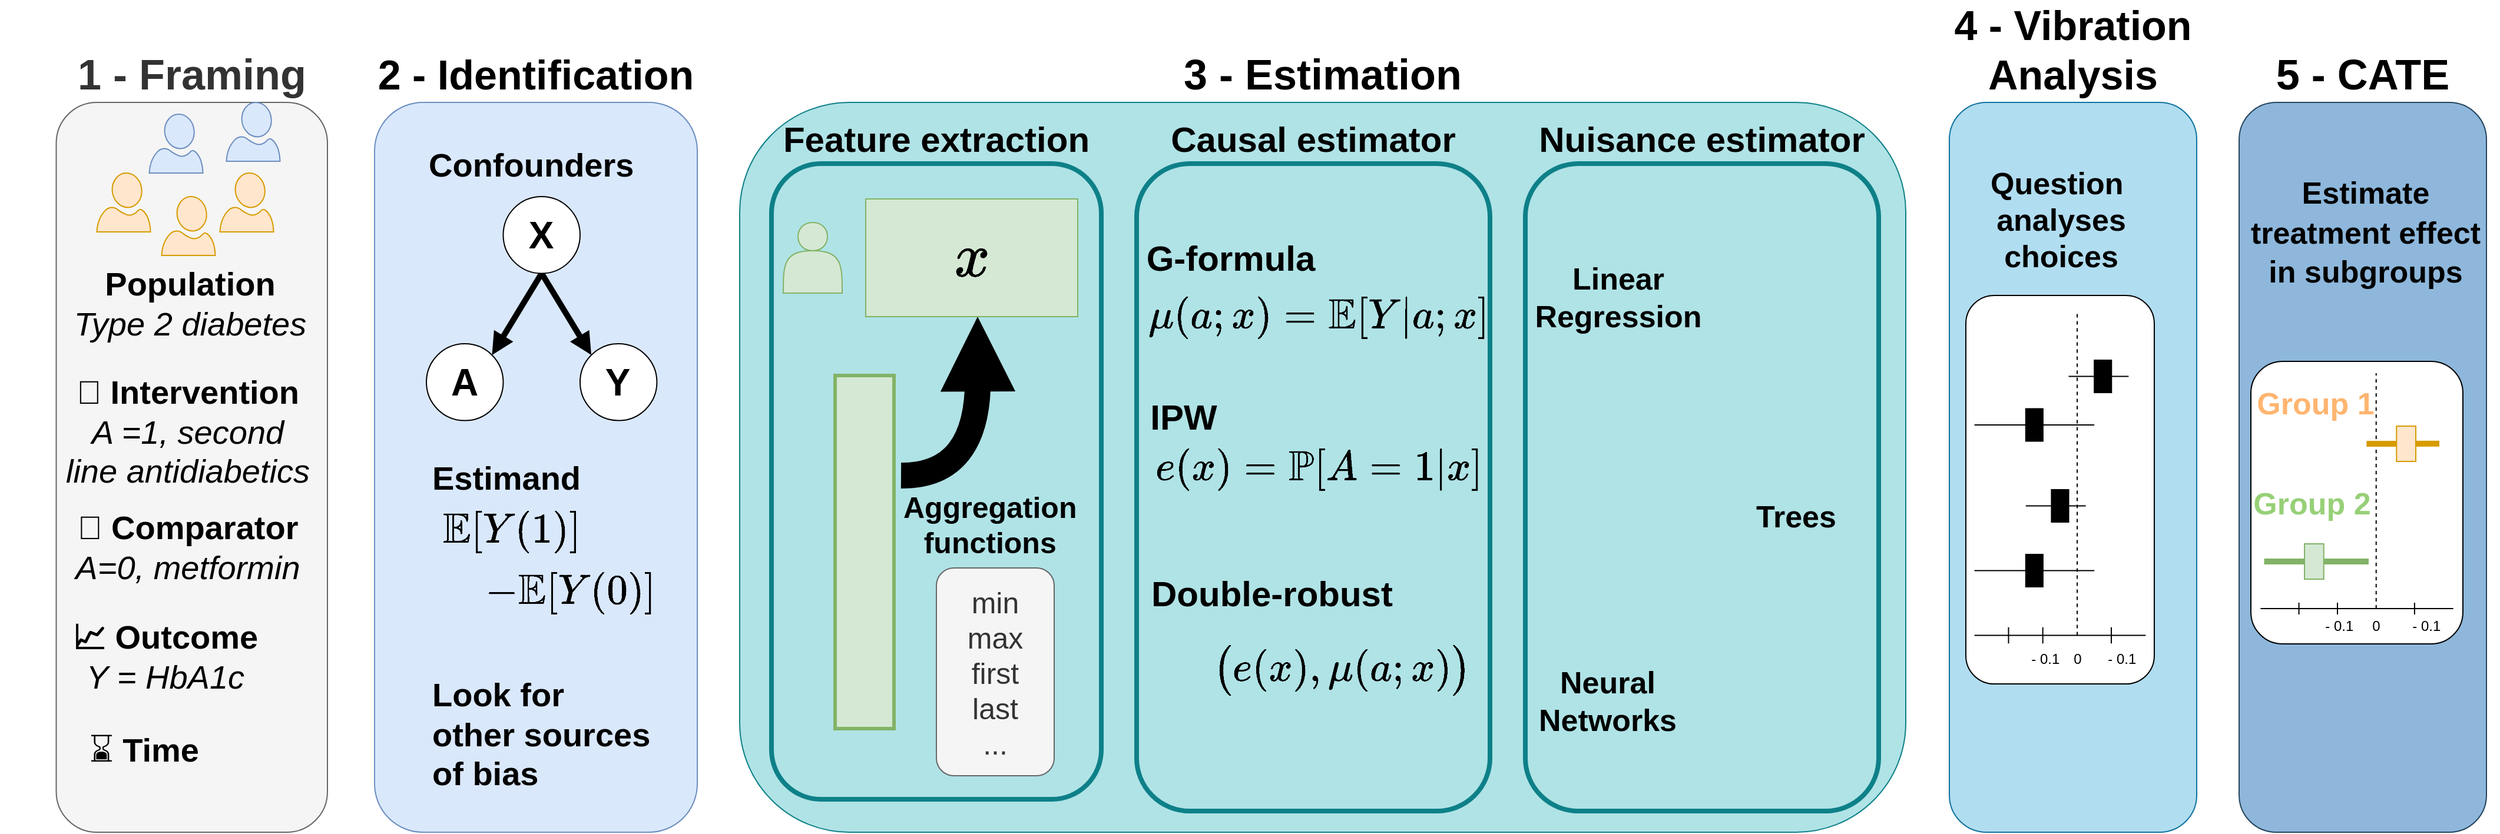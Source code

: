 <mxfile version="21.6.5" type="device">
  <diagram name="Page-1" id="bd83a815-5ea8-2e97-e5ec-87c9f400f2fa">
    <mxGraphModel dx="4929.5" dy="1844" grid="1" gridSize="10" guides="1" tooltips="1" connect="1" arrows="1" fold="1" page="1" pageScale="1.5" pageWidth="1169" pageHeight="826" background="none" math="1" shadow="0">
      <root>
        <mxCell id="0" style=";html=1;" />
        <mxCell id="1" style=";html=1;" parent="0" />
        <mxCell id="7A7Ont4KWelb-mQZ-whx-98" value="&lt;font style=&quot;font-size: 35px;&quot;&gt;2 - Identification&lt;/font&gt;" style="rounded=1;whiteSpace=wrap;html=1;fillColor=#dae8fc;strokeColor=#6c8ebf;fontSize=35;fontStyle=1;verticalAlign=bottom;labelPosition=center;verticalLabelPosition=top;align=center;" parent="1" vertex="1">
          <mxGeometry x="203" y="160" width="274" height="620" as="geometry" />
        </mxCell>
        <mxCell id="7A7Ont4KWelb-mQZ-whx-1" value="&lt;b style=&quot;font-size: 36px;&quot;&gt;3 - Estimation&lt;/b&gt;" style="rounded=1;whiteSpace=wrap;html=1;fillColor=#b0e3e6;strokeColor=#0e8088;fontSize=36;labelPosition=center;verticalLabelPosition=top;align=center;verticalAlign=bottom;spacingLeft=0;" parent="1" vertex="1">
          <mxGeometry x="513" y="160" width="990" height="620" as="geometry" />
        </mxCell>
        <mxCell id="UJCGpMKkWv5VHLOaRZoO-3" value="&lt;font style=&quot;font-size: 30px;&quot;&gt;Feature extraction&lt;br&gt;&lt;/font&gt;" style="rounded=1;whiteSpace=wrap;html=1;verticalAlign=bottom;labelPosition=center;verticalLabelPosition=top;align=center;fillColor=#b0e3e6;strokeColor=#0e8088;strokeWidth=4;fontStyle=1" parent="1" vertex="1">
          <mxGeometry x="540" y="212" width="280" height="540" as="geometry" />
        </mxCell>
        <mxCell id="UJCGpMKkWv5VHLOaRZoO-26" style="edgeStyle=orthogonalEdgeStyle;rounded=0;orthogonalLoop=1;jettySize=auto;html=1;exitX=1;exitY=0.25;exitDx=0;exitDy=0;fontSize=15;fontColor=#000000;entryX=1;entryY=0.5;entryDx=0;entryDy=0;curved=1;strokeWidth=22;endArrow=block;endFill=1;" parent="1" edge="1">
          <mxGeometry relative="1" as="geometry">
            <mxPoint x="650.0" y="477" as="sourcePoint" />
            <mxPoint x="715" y="342" as="targetPoint" />
          </mxGeometry>
        </mxCell>
        <mxCell id="UJCGpMKkWv5VHLOaRZoO-20" value="" style="rounded=0;whiteSpace=wrap;html=1;sketch=0;fontSize=15;fillColor=#d5e8d4;strokeColor=#82b366;strokeWidth=3;" parent="1" vertex="1">
          <mxGeometry x="594" y="392" width="50" height="300" as="geometry" />
        </mxCell>
        <mxCell id="UJCGpMKkWv5VHLOaRZoO-27" value="" style="shape=actor;whiteSpace=wrap;html=1;sketch=0;fontSize=15;fillColor=#d5e8d4;strokeColor=#82b366;" parent="1" vertex="1">
          <mxGeometry x="550" y="262" width="50" height="60" as="geometry" />
        </mxCell>
        <mxCell id="UJCGpMKkWv5VHLOaRZoO-28" value="" style="shape=image;html=1;verticalAlign=top;verticalLabelPosition=bottom;labelBackgroundColor=#ffffff;imageAspect=0;aspect=fixed;image=https://cdn4.iconfinder.com/data/icons/developer-set-3/128/sc1-128.png;sketch=0;strokeColor=default;strokeWidth=3;fontSize=15;fontColor=#000000;fillColor=#7EA6E0;" parent="1" vertex="1">
          <mxGeometry x="500" y="388" width="133" height="133" as="geometry" />
        </mxCell>
        <mxCell id="UJCGpMKkWv5VHLOaRZoO-34" value="Causal estimator" style="rounded=1;whiteSpace=wrap;html=1;verticalAlign=bottom;labelPosition=center;verticalLabelPosition=top;align=center;fillColor=#b0e3e6;strokeColor=#0e8088;fontSize=30;strokeWidth=4;fontStyle=1" parent="1" vertex="1">
          <mxGeometry x="850" y="212" width="300" height="550" as="geometry" />
        </mxCell>
        <mxCell id="JQVkvr5YXo8bN9fTYGfa-1" value="`x`" style="text;html=1;strokeColor=#82b366;fillColor=#d5e8d4;align=center;verticalAlign=middle;whiteSpace=wrap;rounded=0;sketch=0;strokeWidth=1;fontSize=45;" parent="1" vertex="1">
          <mxGeometry x="620" y="242" width="180" height="100" as="geometry" />
        </mxCell>
        <mxCell id="JQVkvr5YXo8bN9fTYGfa-2" value="$$e(x)=\mathbb{P}[A=1|x]$$" style="text;html=1;strokeColor=none;fillColor=none;align=center;verticalAlign=middle;whiteSpace=wrap;rounded=0;sketch=0;strokeWidth=1;fontSize=30;fontColor=#000000;" parent="1" vertex="1">
          <mxGeometry x="850" y="421" width="310" height="100" as="geometry" />
        </mxCell>
        <mxCell id="JQVkvr5YXo8bN9fTYGfa-8" value="Double-robust" style="text;html=1;strokeColor=none;fillColor=none;align=center;verticalAlign=middle;whiteSpace=wrap;rounded=0;fontSize=30;fontStyle=1" parent="1" vertex="1">
          <mxGeometry x="800" y="562" width="330" height="30" as="geometry" />
        </mxCell>
        <mxCell id="JQVkvr5YXo8bN9fTYGfa-9" value="IPW" style="text;html=1;strokeColor=none;fillColor=none;align=center;verticalAlign=middle;whiteSpace=wrap;rounded=0;fontSize=30;fontStyle=1" parent="1" vertex="1">
          <mxGeometry x="800" y="412" width="180" height="30" as="geometry" />
        </mxCell>
        <mxCell id="JQVkvr5YXo8bN9fTYGfa-10" value="$$\big(e(x), \mu(a;x)\big)$$" style="text;html=1;strokeColor=none;fillColor=none;align=center;verticalAlign=middle;whiteSpace=wrap;rounded=0;sketch=0;strokeWidth=1;fontSize=30;fontColor=#000000;" parent="1" vertex="1">
          <mxGeometry x="799" y="592" width="450" height="100" as="geometry" />
        </mxCell>
        <mxCell id="JQVkvr5YXo8bN9fTYGfa-13" value="Nuisance estimator" style="rounded=1;whiteSpace=wrap;html=1;verticalAlign=bottom;labelPosition=center;verticalLabelPosition=top;align=center;fillColor=#b0e3e6;strokeColor=#0e8088;fontSize=30;strokeWidth=4;fontStyle=1" parent="1" vertex="1">
          <mxGeometry x="1180" y="212" width="300" height="550" as="geometry" />
        </mxCell>
        <mxCell id="JQVkvr5YXo8bN9fTYGfa-19" value="" style="shape=image;imageAspect=0;aspect=fixed;verticalLabelPosition=bottom;verticalAlign=top;fontSize=30;image=https://external-content.duckduckgo.com/iu/?u=https%3A%2F%2Fcdn0.iconfinder.com%2Fdata%2Ficons%2Fpresentation-graphs-vol-2%2F48%2Fv-35-512.png&amp;f=1&amp;nofb=1;" parent="1" vertex="1">
          <mxGeometry x="1310" y="241" width="180" height="180" as="geometry" />
        </mxCell>
        <mxCell id="JQVkvr5YXo8bN9fTYGfa-20" value="" style="shape=image;imageAspect=0;aspect=fixed;verticalLabelPosition=bottom;verticalAlign=top;fontSize=30;image=https://external-content.duckduckgo.com/iu/?u=https%3A%2F%2Ficons.veryicon.com%2Fpng%2Fo%2Fmiscellaneous%2Fcolor-work-icon%2Fartificial-neural-network.png&amp;f=1&amp;nofb=1;" parent="1" vertex="1">
          <mxGeometry x="1315" y="592" width="162" height="162" as="geometry" />
        </mxCell>
        <mxCell id="JQVkvr5YXo8bN9fTYGfa-22" value="" style="shape=image;verticalLabelPosition=bottom;labelBackgroundColor=default;verticalAlign=top;aspect=fixed;imageAspect=0;image=https://static.thenounproject.com/png/961660-200.png;" parent="1" vertex="1">
          <mxGeometry x="1190" y="412" width="172.5" height="172.5" as="geometry" />
        </mxCell>
        <mxCell id="0Q4zFY5bsi0acfPpEXqV-4" value="$$\mu(a;x)=\mathbb{E}[Y|a;x]$$" style="text;html=1;strokeColor=none;fillColor=none;align=center;verticalAlign=middle;whiteSpace=wrap;rounded=0;sketch=0;strokeWidth=1;fontSize=30;fontColor=#000000;" parent="1" vertex="1">
          <mxGeometry x="850" y="292" width="310" height="100" as="geometry" />
        </mxCell>
        <mxCell id="JQVkvr5YXo8bN9fTYGfa-6" value="G-formula" style="text;html=1;strokeColor=none;fillColor=none;align=center;verticalAlign=middle;whiteSpace=wrap;rounded=0;fontSize=30;fontStyle=1" parent="1" vertex="1">
          <mxGeometry x="840" y="277" width="180" height="30" as="geometry" />
        </mxCell>
        <mxCell id="7A7Ont4KWelb-mQZ-whx-2" value="&lt;font style=&quot;font-size: 26px;&quot;&gt;&lt;span style=&quot;font-size: 26px;&quot;&gt;Linear Regression&lt;/span&gt;&lt;/font&gt;" style="text;html=1;strokeColor=none;fillColor=none;align=center;verticalAlign=middle;whiteSpace=wrap;rounded=0;fontSize=26;fontStyle=1" parent="1" vertex="1">
          <mxGeometry x="1174" y="279" width="170" height="93" as="geometry" />
        </mxCell>
        <mxCell id="7A7Ont4KWelb-mQZ-whx-4" value="&lt;span style=&quot;font-size: 26px;&quot;&gt;Tree&lt;/span&gt;s" style="text;html=1;strokeColor=none;fillColor=none;align=center;verticalAlign=middle;whiteSpace=wrap;rounded=0;fontSize=26;fontStyle=1" parent="1" vertex="1">
          <mxGeometry x="1360" y="483.5" width="100" height="57.5" as="geometry" />
        </mxCell>
        <mxCell id="7A7Ont4KWelb-mQZ-whx-5" value="Neural Networks" style="text;html=1;strokeColor=none;fillColor=none;align=center;verticalAlign=middle;whiteSpace=wrap;rounded=0;fontSize=26;fontStyle=1" parent="1" vertex="1">
          <mxGeometry x="1165" y="622" width="170" height="93" as="geometry" />
        </mxCell>
        <mxCell id="7A7Ont4KWelb-mQZ-whx-83" value="" style="group" parent="1" vertex="1" connectable="0">
          <mxGeometry x="-60.25" y="110" width="303.25" height="670" as="geometry" />
        </mxCell>
        <mxCell id="7A7Ont4KWelb-mQZ-whx-6" value="1 - Framing" style="rounded=1;whiteSpace=wrap;html=1;fillColor=#f5f5f5;strokeColor=#666666;fontSize=36;fontStyle=1;fontColor=#333333;verticalAlign=bottom;horizontal=1;labelPosition=center;verticalLabelPosition=top;align=center;" parent="7A7Ont4KWelb-mQZ-whx-83" vertex="1">
          <mxGeometry x="-7" y="50" width="230.25" height="620" as="geometry" />
        </mxCell>
        <mxCell id="7A7Ont4KWelb-mQZ-whx-65" value="&lt;font&gt;💊 &lt;b&gt;Comparator &lt;/b&gt;&lt;i&gt;&lt;br&gt;&lt;/i&gt;&lt;/font&gt;&lt;i&gt;A=0, metformin&lt;/i&gt;" style="text;html=1;strokeColor=none;fillColor=none;align=center;verticalAlign=middle;whiteSpace=wrap;rounded=0;fontSize=28;fontColor=#000000;" parent="7A7Ont4KWelb-mQZ-whx-83" vertex="1">
          <mxGeometry x="-7.75" y="379" width="224.75" height="97" as="geometry" />
        </mxCell>
        <mxCell id="7A7Ont4KWelb-mQZ-whx-67" value="&lt;font style=&quot;font-size: 28px;&quot; color=&quot;#000000&quot;&gt;&lt;b style=&quot;font-size: 28px;&quot;&gt;📈 &lt;/b&gt;&lt;/font&gt;&lt;font style=&quot;font-size: 28px;&quot; color=&quot;#000000&quot;&gt;&lt;b style=&quot;font-size: 28px;&quot;&gt;Outcome&lt;/b&gt;&lt;/font&gt;&lt;font color=&quot;#000000&quot;&gt;&lt;br&gt;&lt;i&gt;Y = HbA1c&lt;/i&gt;&lt;/font&gt;" style="text;html=1;strokeColor=none;fillColor=none;align=center;verticalAlign=middle;whiteSpace=wrap;rounded=0;fontSize=28;fontColor=#B5739D;" parent="7A7Ont4KWelb-mQZ-whx-83" vertex="1">
          <mxGeometry x="-35.75" y="484" width="243" height="74" as="geometry" />
        </mxCell>
        <mxCell id="7A7Ont4KWelb-mQZ-whx-68" value="&lt;font&gt;💊 &lt;font style=&quot;font-size: 28px;&quot;&gt;&lt;b style=&quot;font-size: 28px;&quot;&gt;Intervention&lt;/b&gt;&lt;/font&gt;&lt;/font&gt;&lt;br&gt;&lt;i&gt;A =1, &lt;/i&gt;&lt;i&gt;second line antidiabetics&lt;/i&gt;" style="text;html=1;strokeColor=none;fillColor=none;align=center;verticalAlign=middle;whiteSpace=wrap;rounded=0;fontSize=28;fontColor=#000000;" parent="7A7Ont4KWelb-mQZ-whx-83" vertex="1">
          <mxGeometry x="-0.75" y="299" width="210.75" height="61" as="geometry" />
        </mxCell>
        <mxCell id="7A7Ont4KWelb-mQZ-whx-71" value="⌛ &lt;font style=&quot;font-size: 28px;&quot;&gt;&lt;b style=&quot;font-size: 28px;&quot;&gt;Time&lt;/b&gt;&lt;/font&gt;" style="text;html=1;strokeColor=none;fillColor=none;align=center;verticalAlign=middle;whiteSpace=wrap;rounded=0;fontSize=28;fontColor=#000000;" parent="7A7Ont4KWelb-mQZ-whx-83" vertex="1">
          <mxGeometry x="-54" y="585" width="243" height="30" as="geometry" />
        </mxCell>
        <mxCell id="7A7Ont4KWelb-mQZ-whx-82" value="" style="group" parent="7A7Ont4KWelb-mQZ-whx-83" vertex="1" connectable="0">
          <mxGeometry x="27.5" y="50" width="155.5" height="130" as="geometry" />
        </mxCell>
        <mxCell id="7A7Ont4KWelb-mQZ-whx-77" value="" style="verticalLabelPosition=bottom;html=1;verticalAlign=top;align=center;strokeColor=#6c8ebf;fillColor=#dae8fc;shape=mxgraph.azure.user;" parent="7A7Ont4KWelb-mQZ-whx-82" vertex="1">
          <mxGeometry x="44.5" y="10" width="45.5" height="50" as="geometry" />
        </mxCell>
        <mxCell id="7A7Ont4KWelb-mQZ-whx-78" value="" style="verticalLabelPosition=bottom;html=1;verticalAlign=top;align=center;strokeColor=#d79b00;fillColor=#ffe6cc;shape=mxgraph.azure.user;" parent="7A7Ont4KWelb-mQZ-whx-82" vertex="1">
          <mxGeometry y="60" width="45.5" height="50" as="geometry" />
        </mxCell>
        <mxCell id="7A7Ont4KWelb-mQZ-whx-79" value="" style="verticalLabelPosition=bottom;html=1;verticalAlign=top;align=center;strokeColor=#d79b00;fillColor=#ffe6cc;shape=mxgraph.azure.user;" parent="7A7Ont4KWelb-mQZ-whx-82" vertex="1">
          <mxGeometry x="55" y="80" width="45.5" height="50" as="geometry" />
        </mxCell>
        <mxCell id="7A7Ont4KWelb-mQZ-whx-80" value="" style="verticalLabelPosition=bottom;html=1;verticalAlign=top;align=center;strokeColor=#d79b00;fillColor=#ffe6cc;shape=mxgraph.azure.user;" parent="7A7Ont4KWelb-mQZ-whx-82" vertex="1">
          <mxGeometry x="104.5" y="60" width="45.5" height="50" as="geometry" />
        </mxCell>
        <mxCell id="7A7Ont4KWelb-mQZ-whx-81" value="" style="verticalLabelPosition=bottom;html=1;verticalAlign=top;align=center;strokeColor=#6c8ebf;fillColor=#dae8fc;shape=mxgraph.azure.user;" parent="7A7Ont4KWelb-mQZ-whx-82" vertex="1">
          <mxGeometry x="110" width="45.5" height="50" as="geometry" />
        </mxCell>
        <mxCell id="7A7Ont4KWelb-mQZ-whx-84" value="&lt;font&gt;&lt;b&gt;Population&lt;/b&gt;&lt;/font&gt;&lt;br&gt;&lt;i&gt;Type 2 diabetes&lt;/i&gt;" style="text;html=1;strokeColor=none;fillColor=none;align=center;verticalAlign=middle;whiteSpace=wrap;rounded=0;fontSize=28;fontColor=#000000;" parent="7A7Ont4KWelb-mQZ-whx-83" vertex="1">
          <mxGeometry x="-14.75" y="190" width="243" height="61" as="geometry" />
        </mxCell>
        <mxCell id="7A7Ont4KWelb-mQZ-whx-100" value="" style="group" parent="1" vertex="1" connectable="0">
          <mxGeometry x="247.0" y="240" width="195.71" height="190.28" as="geometry" />
        </mxCell>
        <mxCell id="7A7Ont4KWelb-mQZ-whx-17" value="A" style="ellipse;whiteSpace=wrap;html=1;fontSize=32;fontStyle=1" parent="7A7Ont4KWelb-mQZ-whx-100" vertex="1">
          <mxGeometry y="125.041" width="65.237" height="65.239" as="geometry" />
        </mxCell>
        <mxCell id="7A7Ont4KWelb-mQZ-whx-20" value="Y" style="ellipse;whiteSpace=wrap;html=1;fontSize=32;fontStyle=1" parent="7A7Ont4KWelb-mQZ-whx-100" vertex="1">
          <mxGeometry x="130.473" y="125.041" width="65.237" height="65.239" as="geometry" />
        </mxCell>
        <mxCell id="7A7Ont4KWelb-mQZ-whx-22" style="rounded=0;orthogonalLoop=1;jettySize=auto;html=1;exitX=0.5;exitY=1;exitDx=0;exitDy=0;entryX=1;entryY=0;entryDx=0;entryDy=0;strokeWidth=5;endArrow=block;endFill=1;" parent="7A7Ont4KWelb-mQZ-whx-100" source="7A7Ont4KWelb-mQZ-whx-21" target="7A7Ont4KWelb-mQZ-whx-17" edge="1">
          <mxGeometry relative="1" as="geometry" />
        </mxCell>
        <mxCell id="7A7Ont4KWelb-mQZ-whx-24" style="rounded=0;orthogonalLoop=1;jettySize=auto;html=1;exitX=0.5;exitY=1;exitDx=0;exitDy=0;entryX=0;entryY=0;entryDx=0;entryDy=0;endArrow=block;endFill=1;strokeWidth=5;" parent="7A7Ont4KWelb-mQZ-whx-100" source="7A7Ont4KWelb-mQZ-whx-21" target="7A7Ont4KWelb-mQZ-whx-20" edge="1">
          <mxGeometry relative="1" as="geometry" />
        </mxCell>
        <mxCell id="7A7Ont4KWelb-mQZ-whx-21" value="X" style="ellipse;whiteSpace=wrap;html=1;fontSize=32;fontStyle=1" parent="7A7Ont4KWelb-mQZ-whx-100" vertex="1">
          <mxGeometry x="65.237" width="65.237" height="65.239" as="geometry" />
        </mxCell>
        <mxCell id="7A7Ont4KWelb-mQZ-whx-101" value="" style="group" parent="1" vertex="1" connectable="0">
          <mxGeometry x="209" y="511" width="240" height="250" as="geometry" />
        </mxCell>
        <mxCell id="7A7Ont4KWelb-mQZ-whx-26" value="$$\mathbb{E}[Y(1)]$$" style="text;html=1;strokeColor=none;fillColor=none;align=center;verticalAlign=middle;whiteSpace=wrap;rounded=0;sketch=0;strokeWidth=1;fontSize=30;fontColor=#000000;" parent="7A7Ont4KWelb-mQZ-whx-101" vertex="1">
          <mxGeometry x="31" y="-40" width="160" height="105" as="geometry" />
        </mxCell>
        <mxCell id="7A7Ont4KWelb-mQZ-whx-99" value="$$- \mathbb{E}[Y(0)]$$" style="text;html=1;strokeColor=none;fillColor=none;align=center;verticalAlign=middle;whiteSpace=wrap;rounded=0;sketch=0;strokeWidth=1;fontSize=30;fontColor=#000000;" parent="7A7Ont4KWelb-mQZ-whx-101" vertex="1">
          <mxGeometry x="80" y="12.5" width="160" height="105" as="geometry" />
        </mxCell>
        <mxCell id="CV9kcK9nF445CTVKKeTw-3" value="&lt;b&gt;Estimand&lt;/b&gt;" style="text;whiteSpace=wrap;html=1;fontSize=28;" parent="7A7Ont4KWelb-mQZ-whx-101" vertex="1">
          <mxGeometry x="41" y="-55" width="140" height="40" as="geometry" />
        </mxCell>
        <mxCell id="SahqUx1cHa1N3F9CKj1D-2" value="&lt;b&gt;Look for other sources of bias&lt;br&gt;&lt;/b&gt;" style="text;whiteSpace=wrap;html=1;fontSize=28;" parent="7A7Ont4KWelb-mQZ-whx-101" vertex="1">
          <mxGeometry x="41" y="129" width="189" height="121" as="geometry" />
        </mxCell>
        <mxCell id="7A7Ont4KWelb-mQZ-whx-103" value="4 - Vibration&lt;br style=&quot;font-size: 35px;&quot;&gt;Analysis" style="rounded=1;whiteSpace=wrap;html=1;fillColor=#b1ddf0;strokeColor=#10739e;fontSize=35;fontStyle=1;verticalAlign=bottom;labelPosition=center;verticalLabelPosition=top;align=center;" parent="1" vertex="1">
          <mxGeometry x="1540" y="160" width="210" height="620" as="geometry" />
        </mxCell>
        <mxCell id="7A7Ont4KWelb-mQZ-whx-124" value="" style="group;fillColor=none;strokeColor=none;" parent="1" vertex="1" connectable="0">
          <mxGeometry x="1554" y="324" width="160" height="330" as="geometry" />
        </mxCell>
        <mxCell id="7A7Ont4KWelb-mQZ-whx-123" value="" style="rounded=1;whiteSpace=wrap;html=1;" parent="7A7Ont4KWelb-mQZ-whx-124" vertex="1">
          <mxGeometry width="160" height="330" as="geometry" />
        </mxCell>
        <mxCell id="7A7Ont4KWelb-mQZ-whx-116" value="" style="endArrow=none;html=1;rounded=0;" parent="7A7Ont4KWelb-mQZ-whx-124" edge="1">
          <mxGeometry width="50" height="50" relative="1" as="geometry">
            <mxPoint x="7.273" y="233.75" as="sourcePoint" />
            <mxPoint x="109.091" y="233.75" as="targetPoint" />
          </mxGeometry>
        </mxCell>
        <mxCell id="7A7Ont4KWelb-mQZ-whx-105" value="" style="endArrow=none;dashed=1;html=1;rounded=0;exitX=0.5;exitY=0;exitDx=0;exitDy=0;" parent="7A7Ont4KWelb-mQZ-whx-124" source="7A7Ont4KWelb-mQZ-whx-108" edge="1">
          <mxGeometry width="50" height="50" relative="1" as="geometry">
            <mxPoint x="94.545" y="302.5" as="sourcePoint" />
            <mxPoint x="94.545" y="13.75" as="targetPoint" />
          </mxGeometry>
        </mxCell>
        <mxCell id="7A7Ont4KWelb-mQZ-whx-106" value="" style="endArrow=none;html=1;rounded=0;entryX=1;entryY=0;entryDx=0;entryDy=0;" parent="7A7Ont4KWelb-mQZ-whx-124" target="7A7Ont4KWelb-mQZ-whx-109" edge="1">
          <mxGeometry width="50" height="50" relative="1" as="geometry">
            <mxPoint x="7.273" y="288.75" as="sourcePoint" />
            <mxPoint x="181.818" y="288.75" as="targetPoint" />
          </mxGeometry>
        </mxCell>
        <mxCell id="7A7Ont4KWelb-mQZ-whx-107" value="&amp;nbsp;- 0.1" style="text;html=1;strokeColor=none;fillColor=none;align=center;verticalAlign=middle;whiteSpace=wrap;rounded=0;" parent="7A7Ont4KWelb-mQZ-whx-124" vertex="1">
          <mxGeometry x="43.636" y="288.75" width="43.636" height="41.25" as="geometry" />
        </mxCell>
        <mxCell id="7A7Ont4KWelb-mQZ-whx-108" value="0" style="text;html=1;strokeColor=none;fillColor=none;align=center;verticalAlign=middle;whiteSpace=wrap;rounded=0;" parent="7A7Ont4KWelb-mQZ-whx-124" vertex="1">
          <mxGeometry x="72.727" y="288.75" width="43.636" height="41.25" as="geometry" />
        </mxCell>
        <mxCell id="7A7Ont4KWelb-mQZ-whx-109" value="&amp;nbsp;- 0.1" style="text;html=1;strokeColor=none;fillColor=none;align=center;verticalAlign=middle;whiteSpace=wrap;rounded=0;" parent="7A7Ont4KWelb-mQZ-whx-124" vertex="1">
          <mxGeometry x="109.091" y="288.75" width="43.636" height="41.25" as="geometry" />
        </mxCell>
        <mxCell id="7A7Ont4KWelb-mQZ-whx-111" value="" style="endArrow=none;html=1;rounded=0;" parent="7A7Ont4KWelb-mQZ-whx-124" edge="1">
          <mxGeometry width="50" height="50" relative="1" as="geometry">
            <mxPoint x="65.338" y="295.625" as="sourcePoint" />
            <mxPoint x="65.338" y="281.875" as="targetPoint" />
          </mxGeometry>
        </mxCell>
        <mxCell id="7A7Ont4KWelb-mQZ-whx-112" value="" style="endArrow=none;html=1;rounded=0;" parent="7A7Ont4KWelb-mQZ-whx-124" edge="1">
          <mxGeometry width="50" height="50" relative="1" as="geometry">
            <mxPoint x="123.52" y="295.625" as="sourcePoint" />
            <mxPoint x="123.52" y="281.875" as="targetPoint" />
          </mxGeometry>
        </mxCell>
        <mxCell id="7A7Ont4KWelb-mQZ-whx-114" value="" style="endArrow=none;html=1;rounded=0;" parent="7A7Ont4KWelb-mQZ-whx-124" edge="1">
          <mxGeometry width="50" height="50" relative="1" as="geometry">
            <mxPoint x="36.247" y="295.625" as="sourcePoint" />
            <mxPoint x="36.247" y="281.875" as="targetPoint" />
          </mxGeometry>
        </mxCell>
        <mxCell id="7A7Ont4KWelb-mQZ-whx-115" value="" style="rounded=0;whiteSpace=wrap;html=1;fillColor=#000000;" parent="7A7Ont4KWelb-mQZ-whx-124" vertex="1">
          <mxGeometry x="50.909" y="220" width="14.545" height="27.5" as="geometry" />
        </mxCell>
        <mxCell id="7A7Ont4KWelb-mQZ-whx-117" value="" style="endArrow=none;html=1;rounded=0;" parent="7A7Ont4KWelb-mQZ-whx-124" edge="1">
          <mxGeometry width="50" height="50" relative="1" as="geometry">
            <mxPoint x="50.909" y="178.75" as="sourcePoint" />
            <mxPoint x="101.818" y="178.75" as="targetPoint" />
          </mxGeometry>
        </mxCell>
        <mxCell id="7A7Ont4KWelb-mQZ-whx-118" value="" style="rounded=0;whiteSpace=wrap;html=1;fillColor=#000000;" parent="7A7Ont4KWelb-mQZ-whx-124" vertex="1">
          <mxGeometry x="72.727" y="165" width="14.545" height="27.5" as="geometry" />
        </mxCell>
        <mxCell id="7A7Ont4KWelb-mQZ-whx-119" value="" style="endArrow=none;html=1;rounded=0;" parent="7A7Ont4KWelb-mQZ-whx-124" edge="1">
          <mxGeometry width="50" height="50" relative="1" as="geometry">
            <mxPoint x="7.273" y="110" as="sourcePoint" />
            <mxPoint x="109.091" y="110" as="targetPoint" />
          </mxGeometry>
        </mxCell>
        <mxCell id="7A7Ont4KWelb-mQZ-whx-120" value="" style="rounded=0;whiteSpace=wrap;html=1;fillColor=#000000;" parent="7A7Ont4KWelb-mQZ-whx-124" vertex="1">
          <mxGeometry x="50.909" y="96.25" width="14.545" height="27.5" as="geometry" />
        </mxCell>
        <mxCell id="7A7Ont4KWelb-mQZ-whx-121" value="" style="endArrow=none;html=1;rounded=0;" parent="7A7Ont4KWelb-mQZ-whx-124" edge="1">
          <mxGeometry width="50" height="50" relative="1" as="geometry">
            <mxPoint x="87.273" y="68.75" as="sourcePoint" />
            <mxPoint x="138.182" y="68.75" as="targetPoint" />
          </mxGeometry>
        </mxCell>
        <mxCell id="7A7Ont4KWelb-mQZ-whx-122" value="" style="rounded=0;whiteSpace=wrap;html=1;fillColor=#000000;" parent="7A7Ont4KWelb-mQZ-whx-124" vertex="1">
          <mxGeometry x="109.091" y="55" width="14.545" height="27.5" as="geometry" />
        </mxCell>
        <mxCell id="CV9kcK9nF445CTVKKeTw-2" value="Confounders" style="text;whiteSpace=wrap;html=1;fontSize=28;fontStyle=1" parent="1" vertex="1">
          <mxGeometry x="247" y="190" width="230" height="40" as="geometry" />
        </mxCell>
        <mxCell id="Ovc3esVCRfBxRKt_X9Ao-7" value="5 - CATE" style="rounded=1;whiteSpace=wrap;html=1;fillColor=#8EB7DB;strokeColor=#23445d;fontSize=36;fontStyle=1;verticalAlign=bottom;labelPosition=center;verticalLabelPosition=top;align=center;" parent="1" vertex="1">
          <mxGeometry x="1786" y="160" width="210" height="620" as="geometry" />
        </mxCell>
        <mxCell id="Ovc3esVCRfBxRKt_X9Ao-8" value="" style="group;fillColor=none;strokeColor=none;" parent="1" vertex="1" connectable="0">
          <mxGeometry x="1796" y="380" width="180" height="240" as="geometry" />
        </mxCell>
        <mxCell id="Ovc3esVCRfBxRKt_X9Ao-9" value="" style="rounded=1;whiteSpace=wrap;html=1;" parent="Ovc3esVCRfBxRKt_X9Ao-8" vertex="1">
          <mxGeometry width="180" height="240" as="geometry" />
        </mxCell>
        <mxCell id="Ovc3esVCRfBxRKt_X9Ao-11" value="" style="endArrow=none;dashed=1;html=1;rounded=0;exitX=0.5;exitY=0;exitDx=0;exitDy=0;" parent="Ovc3esVCRfBxRKt_X9Ao-8" source="Ovc3esVCRfBxRKt_X9Ao-14" edge="1">
          <mxGeometry width="50" height="50" relative="1" as="geometry">
            <mxPoint x="106.364" y="220" as="sourcePoint" />
            <mxPoint x="106.364" y="10" as="targetPoint" />
          </mxGeometry>
        </mxCell>
        <mxCell id="Ovc3esVCRfBxRKt_X9Ao-12" value="" style="endArrow=none;html=1;rounded=0;entryX=1;entryY=0;entryDx=0;entryDy=0;" parent="Ovc3esVCRfBxRKt_X9Ao-8" target="Ovc3esVCRfBxRKt_X9Ao-15" edge="1">
          <mxGeometry width="50" height="50" relative="1" as="geometry">
            <mxPoint x="8.182" y="210" as="sourcePoint" />
            <mxPoint x="204.545" y="210" as="targetPoint" />
          </mxGeometry>
        </mxCell>
        <mxCell id="Ovc3esVCRfBxRKt_X9Ao-13" value="&amp;nbsp;- 0.1" style="text;html=1;strokeColor=none;fillColor=none;align=center;verticalAlign=middle;whiteSpace=wrap;rounded=0;" parent="Ovc3esVCRfBxRKt_X9Ao-8" vertex="1">
          <mxGeometry x="49.091" y="210" width="49.091" height="30" as="geometry" />
        </mxCell>
        <mxCell id="Ovc3esVCRfBxRKt_X9Ao-14" value="0" style="text;html=1;strokeColor=none;fillColor=none;align=center;verticalAlign=middle;whiteSpace=wrap;rounded=0;" parent="Ovc3esVCRfBxRKt_X9Ao-8" vertex="1">
          <mxGeometry x="81.818" y="210" width="49.091" height="30" as="geometry" />
        </mxCell>
        <mxCell id="Ovc3esVCRfBxRKt_X9Ao-15" value="&amp;nbsp;- 0.1" style="text;html=1;strokeColor=none;fillColor=none;align=center;verticalAlign=middle;whiteSpace=wrap;rounded=0;" parent="Ovc3esVCRfBxRKt_X9Ao-8" vertex="1">
          <mxGeometry x="122.727" y="210" width="49.091" height="30" as="geometry" />
        </mxCell>
        <mxCell id="Ovc3esVCRfBxRKt_X9Ao-16" value="" style="endArrow=none;html=1;rounded=0;" parent="Ovc3esVCRfBxRKt_X9Ao-8" edge="1">
          <mxGeometry width="50" height="50" relative="1" as="geometry">
            <mxPoint x="73.505" y="215.0" as="sourcePoint" />
            <mxPoint x="73.505" y="205" as="targetPoint" />
          </mxGeometry>
        </mxCell>
        <mxCell id="Ovc3esVCRfBxRKt_X9Ao-17" value="" style="endArrow=none;html=1;rounded=0;" parent="Ovc3esVCRfBxRKt_X9Ao-8" edge="1">
          <mxGeometry width="50" height="50" relative="1" as="geometry">
            <mxPoint x="138.96" y="215.0" as="sourcePoint" />
            <mxPoint x="138.96" y="205" as="targetPoint" />
          </mxGeometry>
        </mxCell>
        <mxCell id="Ovc3esVCRfBxRKt_X9Ao-18" value="" style="endArrow=none;html=1;rounded=0;" parent="Ovc3esVCRfBxRKt_X9Ao-8" edge="1">
          <mxGeometry width="50" height="50" relative="1" as="geometry">
            <mxPoint x="40.778" y="215.0" as="sourcePoint" />
            <mxPoint x="40.778" y="205" as="targetPoint" />
          </mxGeometry>
        </mxCell>
        <mxCell id="Ovc3esVCRfBxRKt_X9Ao-22" value="" style="endArrow=none;html=1;rounded=0;fillColor=#d5e8d4;strokeColor=#82b366;strokeWidth=5;" parent="Ovc3esVCRfBxRKt_X9Ao-8" edge="1">
          <mxGeometry width="50" height="50" relative="1" as="geometry">
            <mxPoint x="11.252" y="170" as="sourcePoint" />
            <mxPoint x="100" y="170" as="targetPoint" />
          </mxGeometry>
        </mxCell>
        <mxCell id="Ovc3esVCRfBxRKt_X9Ao-23" value="" style="rounded=0;whiteSpace=wrap;html=1;fillColor=#d5e8d4;strokeColor=#82b366;strokeWidth=1;" parent="Ovc3esVCRfBxRKt_X9Ao-8" vertex="1">
          <mxGeometry x="45.52" y="155" width="16.36" height="30" as="geometry" />
        </mxCell>
        <mxCell id="Ovc3esVCRfBxRKt_X9Ao-24" value="" style="endArrow=none;html=1;rounded=0;fillColor=#ffe6cc;strokeColor=#d79b00;strokeWidth=5;entryX=0.889;entryY=0.208;entryDx=0;entryDy=0;entryPerimeter=0;" parent="Ovc3esVCRfBxRKt_X9Ao-8" edge="1">
          <mxGeometry width="50" height="50" relative="1" as="geometry">
            <mxPoint x="98.182" y="70" as="sourcePoint" />
            <mxPoint x="160.02" y="69.92" as="targetPoint" />
          </mxGeometry>
        </mxCell>
        <mxCell id="Ovc3esVCRfBxRKt_X9Ao-26" value="Group 2" style="text;html=1;strokeColor=none;fillColor=none;align=center;verticalAlign=middle;whiteSpace=wrap;rounded=0;fontSize=26;fontFamily=Helvetica;fontColor=#97D077;fontStyle=1" parent="Ovc3esVCRfBxRKt_X9Ao-8" vertex="1">
          <mxGeometry x="-13" y="110" width="130" height="21.82" as="geometry" />
        </mxCell>
        <mxCell id="Ovc3esVCRfBxRKt_X9Ao-27" value="Group 1" style="text;html=1;strokeColor=none;fillColor=none;align=center;verticalAlign=middle;whiteSpace=wrap;rounded=0;fontSize=26;fontFamily=Helvetica;fontColor=#FFB570;fontStyle=1" parent="Ovc3esVCRfBxRKt_X9Ao-8" vertex="1">
          <mxGeometry x="-17.62" y="25" width="145.63" height="21.82" as="geometry" />
        </mxCell>
        <mxCell id="Ovc3esVCRfBxRKt_X9Ao-35" value="" style="rounded=0;whiteSpace=wrap;html=1;fillColor=#ffe6cc;strokeColor=#d79b00;strokeWidth=1;" parent="Ovc3esVCRfBxRKt_X9Ao-8" vertex="1">
          <mxGeometry x="123.65" y="55" width="16.36" height="30" as="geometry" />
        </mxCell>
        <mxCell id="Ovc3esVCRfBxRKt_X9Ao-32" value="&lt;font style=&quot;font-size: 26px;&quot;&gt;Question&amp;nbsp; analyses choices&lt;/font&gt;" style="text;html=1;strokeColor=none;fillColor=none;align=center;verticalAlign=middle;whiteSpace=wrap;rounded=0;fontSize=19;fontFamily=Helvetica;fontColor=default;fontStyle=1" parent="1" vertex="1">
          <mxGeometry x="1540" y="200" width="190" height="120" as="geometry" />
        </mxCell>
        <mxCell id="Ovc3esVCRfBxRKt_X9Ao-33" value="&lt;font style=&quot;font-size: 26px;&quot;&gt;Estimate treatment effect in subgroups&lt;/font&gt;" style="text;html=1;strokeColor=none;fillColor=none;align=center;verticalAlign=middle;whiteSpace=wrap;rounded=0;fontSize=28;fontFamily=Helvetica;fontColor=default;fontStyle=1" parent="1" vertex="1">
          <mxGeometry x="1779.75" y="210" width="226.5" height="120" as="geometry" />
        </mxCell>
        <mxCell id="UJCGpMKkWv5VHLOaRZoO-31" value="&lt;div style=&quot;font-size: 25px;&quot;&gt;&lt;span style=&quot;font-weight: normal;&quot;&gt;min&lt;/span&gt;&lt;/div&gt;&lt;div style=&quot;font-size: 25px;&quot;&gt;&lt;span style=&quot;font-weight: normal;&quot;&gt;max&lt;/span&gt;&lt;/div&gt;&lt;div style=&quot;font-size: 25px;&quot;&gt;&lt;span style=&quot;font-weight: normal;&quot;&gt;first&lt;/span&gt;&lt;/div&gt;&lt;div style=&quot;font-size: 25px;&quot;&gt;&lt;span style=&quot;font-weight: normal;&quot;&gt;last&lt;/span&gt;&lt;/div&gt;&lt;div style=&quot;font-size: 25px;&quot;&gt;&lt;span style=&quot;font-weight: normal;&quot;&gt;...&lt;/span&gt;&lt;br style=&quot;font-size: 25px;&quot;&gt;&lt;/div&gt;" style="rounded=1;whiteSpace=wrap;html=1;sketch=0;strokeWidth=1;fontSize=25;fillColor=#f5f5f5;fontColor=#333333;strokeColor=#666666;" parent="1" vertex="1">
          <mxGeometry x="680" y="555.5" width="100" height="176.5" as="geometry" />
        </mxCell>
        <mxCell id="UJCGpMKkWv5VHLOaRZoO-32" value="Aggregation &lt;br&gt;&lt;div align=&quot;center&quot;&gt;functions&lt;/div&gt;" style="text;whiteSpace=wrap;html=1;fontSize=25;fontColor=#000000;fontStyle=1" parent="1" vertex="1">
          <mxGeometry x="650" y="482" width="140" height="85" as="geometry" />
        </mxCell>
      </root>
    </mxGraphModel>
  </diagram>
</mxfile>
